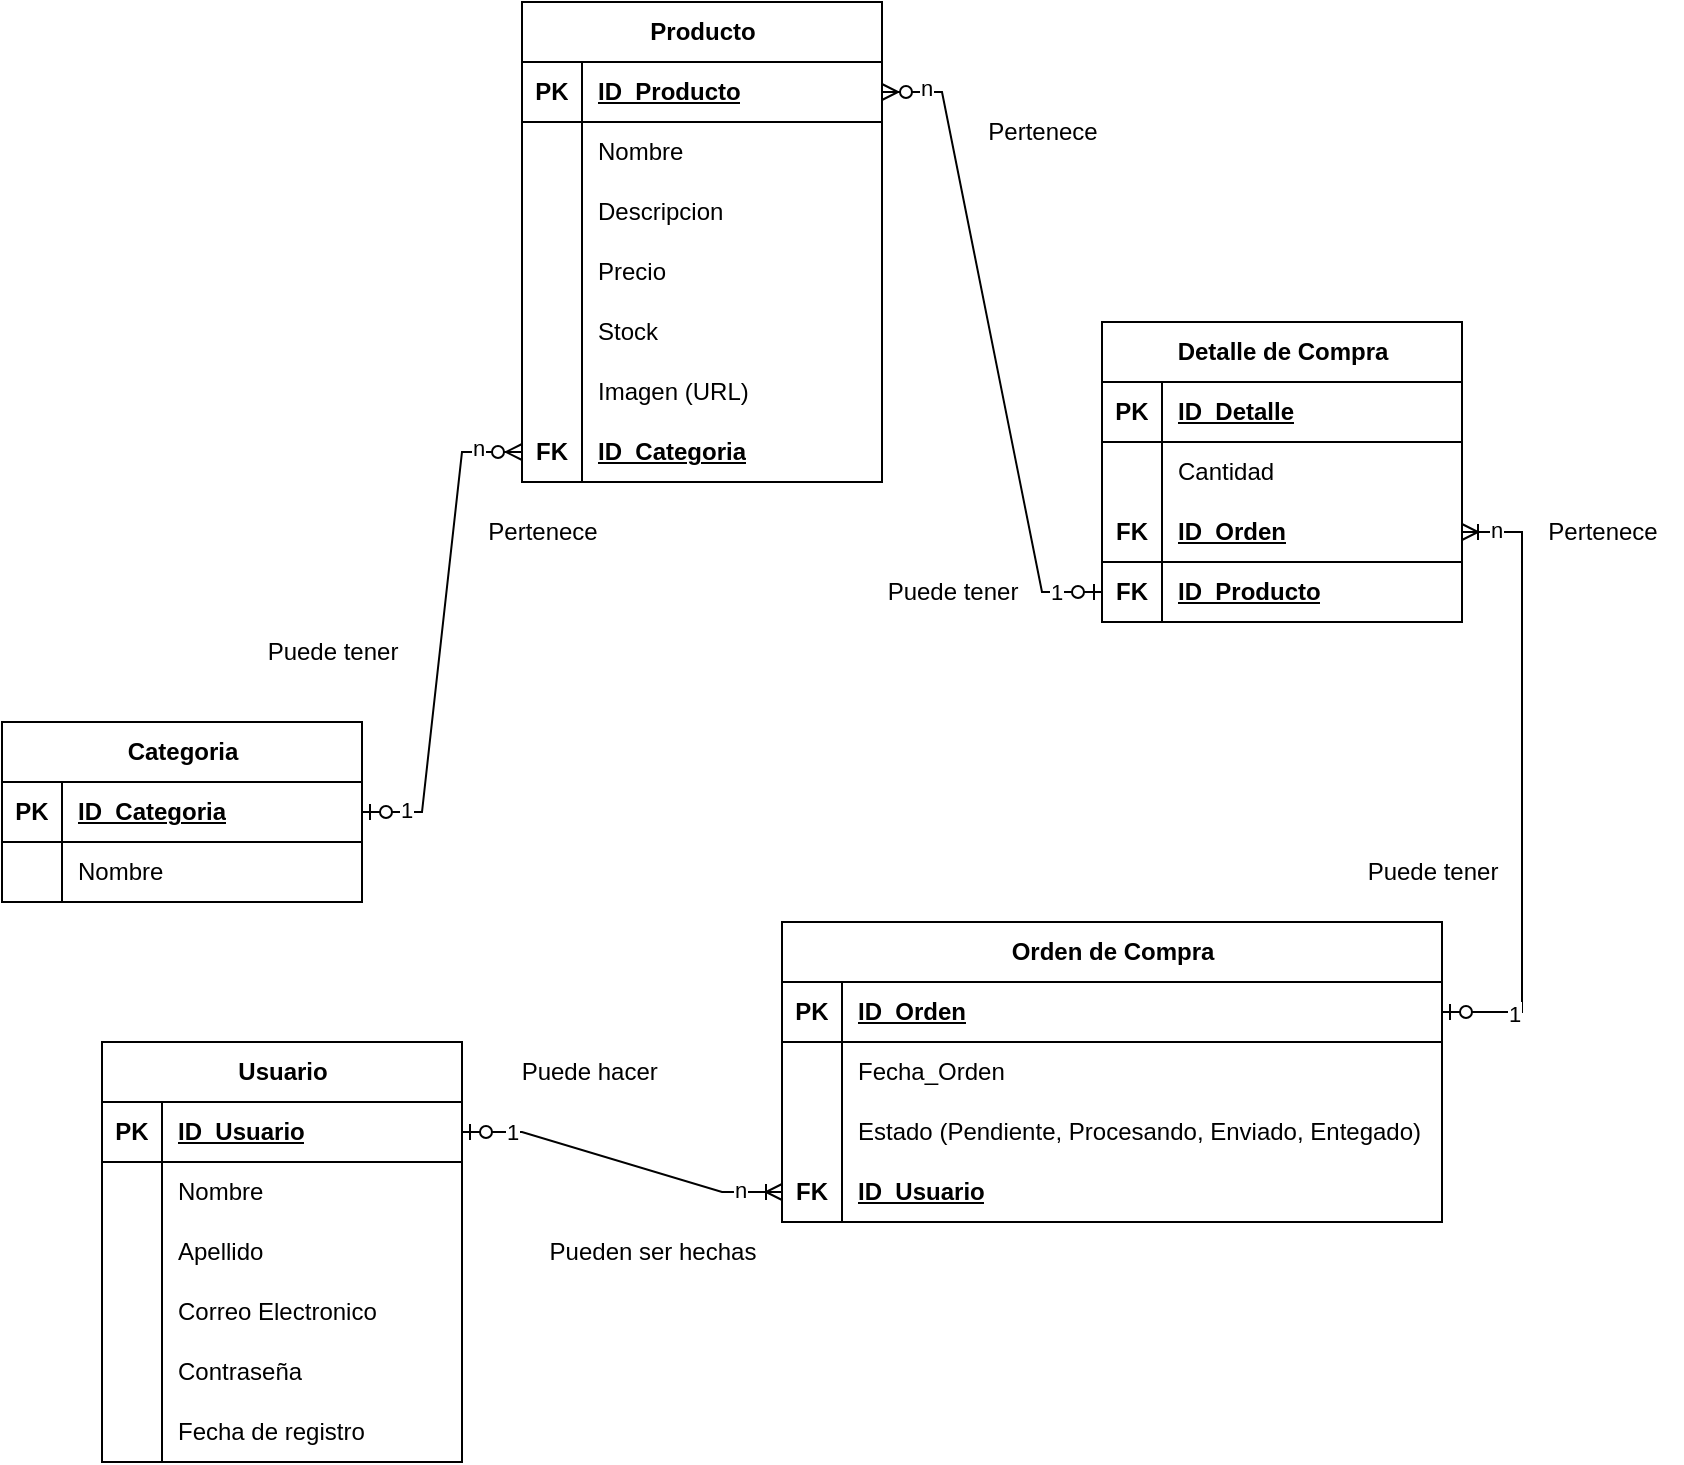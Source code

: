 <mxfile version="24.5.3" type="device">
  <diagram id="R2lEEEUBdFMjLlhIrx00" name="Page-1">
    <mxGraphModel dx="1457" dy="930" grid="1" gridSize="10" guides="1" tooltips="1" connect="1" arrows="1" fold="1" page="1" pageScale="1" pageWidth="850" pageHeight="1100" math="0" shadow="0" extFonts="Permanent Marker^https://fonts.googleapis.com/css?family=Permanent+Marker">
      <root>
        <mxCell id="0" />
        <mxCell id="1" parent="0" />
        <mxCell id="dCJKzSVJeL4BzXQtSyKS-14" value="Usuario" style="shape=table;startSize=30;container=1;collapsible=1;childLayout=tableLayout;fixedRows=1;rowLines=0;fontStyle=1;align=center;resizeLast=1;html=1;" vertex="1" parent="1">
          <mxGeometry x="56" y="590" width="180" height="210" as="geometry" />
        </mxCell>
        <mxCell id="dCJKzSVJeL4BzXQtSyKS-15" value="" style="shape=tableRow;horizontal=0;startSize=0;swimlaneHead=0;swimlaneBody=0;fillColor=none;collapsible=0;dropTarget=0;points=[[0,0.5],[1,0.5]];portConstraint=eastwest;top=0;left=0;right=0;bottom=1;" vertex="1" parent="dCJKzSVJeL4BzXQtSyKS-14">
          <mxGeometry y="30" width="180" height="30" as="geometry" />
        </mxCell>
        <mxCell id="dCJKzSVJeL4BzXQtSyKS-16" value="PK" style="shape=partialRectangle;connectable=0;fillColor=none;top=0;left=0;bottom=0;right=0;fontStyle=1;overflow=hidden;whiteSpace=wrap;html=1;" vertex="1" parent="dCJKzSVJeL4BzXQtSyKS-15">
          <mxGeometry width="30" height="30" as="geometry">
            <mxRectangle width="30" height="30" as="alternateBounds" />
          </mxGeometry>
        </mxCell>
        <mxCell id="dCJKzSVJeL4BzXQtSyKS-17" value="ID_Usuario" style="shape=partialRectangle;connectable=0;fillColor=none;top=0;left=0;bottom=0;right=0;align=left;spacingLeft=6;fontStyle=5;overflow=hidden;whiteSpace=wrap;html=1;" vertex="1" parent="dCJKzSVJeL4BzXQtSyKS-15">
          <mxGeometry x="30" width="150" height="30" as="geometry">
            <mxRectangle width="150" height="30" as="alternateBounds" />
          </mxGeometry>
        </mxCell>
        <mxCell id="dCJKzSVJeL4BzXQtSyKS-18" value="" style="shape=tableRow;horizontal=0;startSize=0;swimlaneHead=0;swimlaneBody=0;fillColor=none;collapsible=0;dropTarget=0;points=[[0,0.5],[1,0.5]];portConstraint=eastwest;top=0;left=0;right=0;bottom=0;" vertex="1" parent="dCJKzSVJeL4BzXQtSyKS-14">
          <mxGeometry y="60" width="180" height="30" as="geometry" />
        </mxCell>
        <mxCell id="dCJKzSVJeL4BzXQtSyKS-19" value="" style="shape=partialRectangle;connectable=0;fillColor=none;top=0;left=0;bottom=0;right=0;editable=1;overflow=hidden;whiteSpace=wrap;html=1;" vertex="1" parent="dCJKzSVJeL4BzXQtSyKS-18">
          <mxGeometry width="30" height="30" as="geometry">
            <mxRectangle width="30" height="30" as="alternateBounds" />
          </mxGeometry>
        </mxCell>
        <mxCell id="dCJKzSVJeL4BzXQtSyKS-20" value="Nombre" style="shape=partialRectangle;connectable=0;fillColor=none;top=0;left=0;bottom=0;right=0;align=left;spacingLeft=6;overflow=hidden;whiteSpace=wrap;html=1;" vertex="1" parent="dCJKzSVJeL4BzXQtSyKS-18">
          <mxGeometry x="30" width="150" height="30" as="geometry">
            <mxRectangle width="150" height="30" as="alternateBounds" />
          </mxGeometry>
        </mxCell>
        <mxCell id="dCJKzSVJeL4BzXQtSyKS-21" value="" style="shape=tableRow;horizontal=0;startSize=0;swimlaneHead=0;swimlaneBody=0;fillColor=none;collapsible=0;dropTarget=0;points=[[0,0.5],[1,0.5]];portConstraint=eastwest;top=0;left=0;right=0;bottom=0;" vertex="1" parent="dCJKzSVJeL4BzXQtSyKS-14">
          <mxGeometry y="90" width="180" height="30" as="geometry" />
        </mxCell>
        <mxCell id="dCJKzSVJeL4BzXQtSyKS-22" value="" style="shape=partialRectangle;connectable=0;fillColor=none;top=0;left=0;bottom=0;right=0;editable=1;overflow=hidden;whiteSpace=wrap;html=1;" vertex="1" parent="dCJKzSVJeL4BzXQtSyKS-21">
          <mxGeometry width="30" height="30" as="geometry">
            <mxRectangle width="30" height="30" as="alternateBounds" />
          </mxGeometry>
        </mxCell>
        <mxCell id="dCJKzSVJeL4BzXQtSyKS-23" value="Apellido" style="shape=partialRectangle;connectable=0;fillColor=none;top=0;left=0;bottom=0;right=0;align=left;spacingLeft=6;overflow=hidden;whiteSpace=wrap;html=1;" vertex="1" parent="dCJKzSVJeL4BzXQtSyKS-21">
          <mxGeometry x="30" width="150" height="30" as="geometry">
            <mxRectangle width="150" height="30" as="alternateBounds" />
          </mxGeometry>
        </mxCell>
        <mxCell id="dCJKzSVJeL4BzXQtSyKS-24" value="" style="shape=tableRow;horizontal=0;startSize=0;swimlaneHead=0;swimlaneBody=0;fillColor=none;collapsible=0;dropTarget=0;points=[[0,0.5],[1,0.5]];portConstraint=eastwest;top=0;left=0;right=0;bottom=0;" vertex="1" parent="dCJKzSVJeL4BzXQtSyKS-14">
          <mxGeometry y="120" width="180" height="30" as="geometry" />
        </mxCell>
        <mxCell id="dCJKzSVJeL4BzXQtSyKS-25" value="" style="shape=partialRectangle;connectable=0;fillColor=none;top=0;left=0;bottom=0;right=0;editable=1;overflow=hidden;whiteSpace=wrap;html=1;" vertex="1" parent="dCJKzSVJeL4BzXQtSyKS-24">
          <mxGeometry width="30" height="30" as="geometry">
            <mxRectangle width="30" height="30" as="alternateBounds" />
          </mxGeometry>
        </mxCell>
        <mxCell id="dCJKzSVJeL4BzXQtSyKS-26" value="Correo Electronico" style="shape=partialRectangle;connectable=0;fillColor=none;top=0;left=0;bottom=0;right=0;align=left;spacingLeft=6;overflow=hidden;whiteSpace=wrap;html=1;" vertex="1" parent="dCJKzSVJeL4BzXQtSyKS-24">
          <mxGeometry x="30" width="150" height="30" as="geometry">
            <mxRectangle width="150" height="30" as="alternateBounds" />
          </mxGeometry>
        </mxCell>
        <mxCell id="dCJKzSVJeL4BzXQtSyKS-27" value="" style="shape=tableRow;horizontal=0;startSize=0;swimlaneHead=0;swimlaneBody=0;fillColor=none;collapsible=0;dropTarget=0;points=[[0,0.5],[1,0.5]];portConstraint=eastwest;top=0;left=0;right=0;bottom=0;" vertex="1" parent="dCJKzSVJeL4BzXQtSyKS-14">
          <mxGeometry y="150" width="180" height="30" as="geometry" />
        </mxCell>
        <mxCell id="dCJKzSVJeL4BzXQtSyKS-28" value="" style="shape=partialRectangle;connectable=0;fillColor=none;top=0;left=0;bottom=0;right=0;editable=1;overflow=hidden;whiteSpace=wrap;html=1;" vertex="1" parent="dCJKzSVJeL4BzXQtSyKS-27">
          <mxGeometry width="30" height="30" as="geometry">
            <mxRectangle width="30" height="30" as="alternateBounds" />
          </mxGeometry>
        </mxCell>
        <mxCell id="dCJKzSVJeL4BzXQtSyKS-29" value="Contraseña" style="shape=partialRectangle;connectable=0;fillColor=none;top=0;left=0;bottom=0;right=0;align=left;spacingLeft=6;overflow=hidden;whiteSpace=wrap;html=1;" vertex="1" parent="dCJKzSVJeL4BzXQtSyKS-27">
          <mxGeometry x="30" width="150" height="30" as="geometry">
            <mxRectangle width="150" height="30" as="alternateBounds" />
          </mxGeometry>
        </mxCell>
        <mxCell id="dCJKzSVJeL4BzXQtSyKS-46" value="" style="shape=tableRow;horizontal=0;startSize=0;swimlaneHead=0;swimlaneBody=0;fillColor=none;collapsible=0;dropTarget=0;points=[[0,0.5],[1,0.5]];portConstraint=eastwest;top=0;left=0;right=0;bottom=0;" vertex="1" parent="dCJKzSVJeL4BzXQtSyKS-14">
          <mxGeometry y="180" width="180" height="30" as="geometry" />
        </mxCell>
        <mxCell id="dCJKzSVJeL4BzXQtSyKS-47" value="" style="shape=partialRectangle;connectable=0;fillColor=none;top=0;left=0;bottom=0;right=0;editable=1;overflow=hidden;whiteSpace=wrap;html=1;" vertex="1" parent="dCJKzSVJeL4BzXQtSyKS-46">
          <mxGeometry width="30" height="30" as="geometry">
            <mxRectangle width="30" height="30" as="alternateBounds" />
          </mxGeometry>
        </mxCell>
        <mxCell id="dCJKzSVJeL4BzXQtSyKS-48" value="Fecha de registro" style="shape=partialRectangle;connectable=0;fillColor=none;top=0;left=0;bottom=0;right=0;align=left;spacingLeft=6;overflow=hidden;whiteSpace=wrap;html=1;" vertex="1" parent="dCJKzSVJeL4BzXQtSyKS-46">
          <mxGeometry x="30" width="150" height="30" as="geometry">
            <mxRectangle width="150" height="30" as="alternateBounds" />
          </mxGeometry>
        </mxCell>
        <mxCell id="dCJKzSVJeL4BzXQtSyKS-91" value="Producto" style="shape=table;startSize=30;container=1;collapsible=1;childLayout=tableLayout;fixedRows=1;rowLines=0;fontStyle=1;align=center;resizeLast=1;html=1;" vertex="1" parent="1">
          <mxGeometry x="266" y="70" width="180" height="240" as="geometry" />
        </mxCell>
        <mxCell id="dCJKzSVJeL4BzXQtSyKS-92" value="" style="shape=tableRow;horizontal=0;startSize=0;swimlaneHead=0;swimlaneBody=0;fillColor=none;collapsible=0;dropTarget=0;points=[[0,0.5],[1,0.5]];portConstraint=eastwest;top=0;left=0;right=0;bottom=1;" vertex="1" parent="dCJKzSVJeL4BzXQtSyKS-91">
          <mxGeometry y="30" width="180" height="30" as="geometry" />
        </mxCell>
        <mxCell id="dCJKzSVJeL4BzXQtSyKS-93" value="PK" style="shape=partialRectangle;connectable=0;fillColor=none;top=0;left=0;bottom=0;right=0;fontStyle=1;overflow=hidden;whiteSpace=wrap;html=1;" vertex="1" parent="dCJKzSVJeL4BzXQtSyKS-92">
          <mxGeometry width="30" height="30" as="geometry">
            <mxRectangle width="30" height="30" as="alternateBounds" />
          </mxGeometry>
        </mxCell>
        <mxCell id="dCJKzSVJeL4BzXQtSyKS-94" value="ID_Producto" style="shape=partialRectangle;connectable=0;fillColor=none;top=0;left=0;bottom=0;right=0;align=left;spacingLeft=6;fontStyle=5;overflow=hidden;whiteSpace=wrap;html=1;" vertex="1" parent="dCJKzSVJeL4BzXQtSyKS-92">
          <mxGeometry x="30" width="150" height="30" as="geometry">
            <mxRectangle width="150" height="30" as="alternateBounds" />
          </mxGeometry>
        </mxCell>
        <mxCell id="dCJKzSVJeL4BzXQtSyKS-95" value="" style="shape=tableRow;horizontal=0;startSize=0;swimlaneHead=0;swimlaneBody=0;fillColor=none;collapsible=0;dropTarget=0;points=[[0,0.5],[1,0.5]];portConstraint=eastwest;top=0;left=0;right=0;bottom=0;" vertex="1" parent="dCJKzSVJeL4BzXQtSyKS-91">
          <mxGeometry y="60" width="180" height="30" as="geometry" />
        </mxCell>
        <mxCell id="dCJKzSVJeL4BzXQtSyKS-96" value="" style="shape=partialRectangle;connectable=0;fillColor=none;top=0;left=0;bottom=0;right=0;editable=1;overflow=hidden;whiteSpace=wrap;html=1;" vertex="1" parent="dCJKzSVJeL4BzXQtSyKS-95">
          <mxGeometry width="30" height="30" as="geometry">
            <mxRectangle width="30" height="30" as="alternateBounds" />
          </mxGeometry>
        </mxCell>
        <mxCell id="dCJKzSVJeL4BzXQtSyKS-97" value="Nombre" style="shape=partialRectangle;connectable=0;fillColor=none;top=0;left=0;bottom=0;right=0;align=left;spacingLeft=6;overflow=hidden;whiteSpace=wrap;html=1;" vertex="1" parent="dCJKzSVJeL4BzXQtSyKS-95">
          <mxGeometry x="30" width="150" height="30" as="geometry">
            <mxRectangle width="150" height="30" as="alternateBounds" />
          </mxGeometry>
        </mxCell>
        <mxCell id="dCJKzSVJeL4BzXQtSyKS-98" value="" style="shape=tableRow;horizontal=0;startSize=0;swimlaneHead=0;swimlaneBody=0;fillColor=none;collapsible=0;dropTarget=0;points=[[0,0.5],[1,0.5]];portConstraint=eastwest;top=0;left=0;right=0;bottom=0;" vertex="1" parent="dCJKzSVJeL4BzXQtSyKS-91">
          <mxGeometry y="90" width="180" height="30" as="geometry" />
        </mxCell>
        <mxCell id="dCJKzSVJeL4BzXQtSyKS-99" value="" style="shape=partialRectangle;connectable=0;fillColor=none;top=0;left=0;bottom=0;right=0;editable=1;overflow=hidden;whiteSpace=wrap;html=1;" vertex="1" parent="dCJKzSVJeL4BzXQtSyKS-98">
          <mxGeometry width="30" height="30" as="geometry">
            <mxRectangle width="30" height="30" as="alternateBounds" />
          </mxGeometry>
        </mxCell>
        <mxCell id="dCJKzSVJeL4BzXQtSyKS-100" value="Descripcion" style="shape=partialRectangle;connectable=0;fillColor=none;top=0;left=0;bottom=0;right=0;align=left;spacingLeft=6;overflow=hidden;whiteSpace=wrap;html=1;" vertex="1" parent="dCJKzSVJeL4BzXQtSyKS-98">
          <mxGeometry x="30" width="150" height="30" as="geometry">
            <mxRectangle width="150" height="30" as="alternateBounds" />
          </mxGeometry>
        </mxCell>
        <mxCell id="dCJKzSVJeL4BzXQtSyKS-101" value="" style="shape=tableRow;horizontal=0;startSize=0;swimlaneHead=0;swimlaneBody=0;fillColor=none;collapsible=0;dropTarget=0;points=[[0,0.5],[1,0.5]];portConstraint=eastwest;top=0;left=0;right=0;bottom=0;" vertex="1" parent="dCJKzSVJeL4BzXQtSyKS-91">
          <mxGeometry y="120" width="180" height="30" as="geometry" />
        </mxCell>
        <mxCell id="dCJKzSVJeL4BzXQtSyKS-102" value="" style="shape=partialRectangle;connectable=0;fillColor=none;top=0;left=0;bottom=0;right=0;editable=1;overflow=hidden;whiteSpace=wrap;html=1;" vertex="1" parent="dCJKzSVJeL4BzXQtSyKS-101">
          <mxGeometry width="30" height="30" as="geometry">
            <mxRectangle width="30" height="30" as="alternateBounds" />
          </mxGeometry>
        </mxCell>
        <mxCell id="dCJKzSVJeL4BzXQtSyKS-103" value="Precio" style="shape=partialRectangle;connectable=0;fillColor=none;top=0;left=0;bottom=0;right=0;align=left;spacingLeft=6;overflow=hidden;whiteSpace=wrap;html=1;" vertex="1" parent="dCJKzSVJeL4BzXQtSyKS-101">
          <mxGeometry x="30" width="150" height="30" as="geometry">
            <mxRectangle width="150" height="30" as="alternateBounds" />
          </mxGeometry>
        </mxCell>
        <mxCell id="dCJKzSVJeL4BzXQtSyKS-104" value="" style="shape=tableRow;horizontal=0;startSize=0;swimlaneHead=0;swimlaneBody=0;fillColor=none;collapsible=0;dropTarget=0;points=[[0,0.5],[1,0.5]];portConstraint=eastwest;top=0;left=0;right=0;bottom=0;" vertex="1" parent="dCJKzSVJeL4BzXQtSyKS-91">
          <mxGeometry y="150" width="180" height="30" as="geometry" />
        </mxCell>
        <mxCell id="dCJKzSVJeL4BzXQtSyKS-105" value="" style="shape=partialRectangle;connectable=0;fillColor=none;top=0;left=0;bottom=0;right=0;editable=1;overflow=hidden;whiteSpace=wrap;html=1;" vertex="1" parent="dCJKzSVJeL4BzXQtSyKS-104">
          <mxGeometry width="30" height="30" as="geometry">
            <mxRectangle width="30" height="30" as="alternateBounds" />
          </mxGeometry>
        </mxCell>
        <mxCell id="dCJKzSVJeL4BzXQtSyKS-106" value="Stock" style="shape=partialRectangle;connectable=0;fillColor=none;top=0;left=0;bottom=0;right=0;align=left;spacingLeft=6;overflow=hidden;whiteSpace=wrap;html=1;" vertex="1" parent="dCJKzSVJeL4BzXQtSyKS-104">
          <mxGeometry x="30" width="150" height="30" as="geometry">
            <mxRectangle width="150" height="30" as="alternateBounds" />
          </mxGeometry>
        </mxCell>
        <mxCell id="dCJKzSVJeL4BzXQtSyKS-107" value="" style="shape=tableRow;horizontal=0;startSize=0;swimlaneHead=0;swimlaneBody=0;fillColor=none;collapsible=0;dropTarget=0;points=[[0,0.5],[1,0.5]];portConstraint=eastwest;top=0;left=0;right=0;bottom=0;" vertex="1" parent="dCJKzSVJeL4BzXQtSyKS-91">
          <mxGeometry y="180" width="180" height="30" as="geometry" />
        </mxCell>
        <mxCell id="dCJKzSVJeL4BzXQtSyKS-108" value="" style="shape=partialRectangle;connectable=0;fillColor=none;top=0;left=0;bottom=0;right=0;editable=1;overflow=hidden;whiteSpace=wrap;html=1;" vertex="1" parent="dCJKzSVJeL4BzXQtSyKS-107">
          <mxGeometry width="30" height="30" as="geometry">
            <mxRectangle width="30" height="30" as="alternateBounds" />
          </mxGeometry>
        </mxCell>
        <mxCell id="dCJKzSVJeL4BzXQtSyKS-109" value="Imagen (URL)" style="shape=partialRectangle;connectable=0;fillColor=none;top=0;left=0;bottom=0;right=0;align=left;spacingLeft=6;overflow=hidden;whiteSpace=wrap;html=1;" vertex="1" parent="dCJKzSVJeL4BzXQtSyKS-107">
          <mxGeometry x="30" width="150" height="30" as="geometry">
            <mxRectangle width="150" height="30" as="alternateBounds" />
          </mxGeometry>
        </mxCell>
        <mxCell id="dCJKzSVJeL4BzXQtSyKS-110" value="" style="shape=tableRow;horizontal=0;startSize=0;swimlaneHead=0;swimlaneBody=0;fillColor=none;collapsible=0;dropTarget=0;points=[[0,0.5],[1,0.5]];portConstraint=eastwest;top=0;left=0;right=0;bottom=1;" vertex="1" parent="dCJKzSVJeL4BzXQtSyKS-91">
          <mxGeometry y="210" width="180" height="30" as="geometry" />
        </mxCell>
        <mxCell id="dCJKzSVJeL4BzXQtSyKS-111" value="FK" style="shape=partialRectangle;connectable=0;fillColor=none;top=0;left=0;bottom=0;right=0;fontStyle=1;overflow=hidden;whiteSpace=wrap;html=1;" vertex="1" parent="dCJKzSVJeL4BzXQtSyKS-110">
          <mxGeometry width="30" height="30" as="geometry">
            <mxRectangle width="30" height="30" as="alternateBounds" />
          </mxGeometry>
        </mxCell>
        <mxCell id="dCJKzSVJeL4BzXQtSyKS-112" value="ID_Categoria" style="shape=partialRectangle;connectable=0;fillColor=none;top=0;left=0;bottom=0;right=0;align=left;spacingLeft=6;fontStyle=5;overflow=hidden;whiteSpace=wrap;html=1;" vertex="1" parent="dCJKzSVJeL4BzXQtSyKS-110">
          <mxGeometry x="30" width="150" height="30" as="geometry">
            <mxRectangle width="150" height="30" as="alternateBounds" />
          </mxGeometry>
        </mxCell>
        <mxCell id="dCJKzSVJeL4BzXQtSyKS-113" value="Categoria" style="shape=table;startSize=30;container=1;collapsible=1;childLayout=tableLayout;fixedRows=1;rowLines=0;fontStyle=1;align=center;resizeLast=1;html=1;" vertex="1" parent="1">
          <mxGeometry x="6" y="430" width="180" height="90" as="geometry" />
        </mxCell>
        <mxCell id="dCJKzSVJeL4BzXQtSyKS-114" value="" style="shape=tableRow;horizontal=0;startSize=0;swimlaneHead=0;swimlaneBody=0;fillColor=none;collapsible=0;dropTarget=0;points=[[0,0.5],[1,0.5]];portConstraint=eastwest;top=0;left=0;right=0;bottom=1;" vertex="1" parent="dCJKzSVJeL4BzXQtSyKS-113">
          <mxGeometry y="30" width="180" height="30" as="geometry" />
        </mxCell>
        <mxCell id="dCJKzSVJeL4BzXQtSyKS-115" value="PK" style="shape=partialRectangle;connectable=0;fillColor=none;top=0;left=0;bottom=0;right=0;fontStyle=1;overflow=hidden;whiteSpace=wrap;html=1;" vertex="1" parent="dCJKzSVJeL4BzXQtSyKS-114">
          <mxGeometry width="30" height="30" as="geometry">
            <mxRectangle width="30" height="30" as="alternateBounds" />
          </mxGeometry>
        </mxCell>
        <mxCell id="dCJKzSVJeL4BzXQtSyKS-116" value="ID_Categoria" style="shape=partialRectangle;connectable=0;fillColor=none;top=0;left=0;bottom=0;right=0;align=left;spacingLeft=6;fontStyle=5;overflow=hidden;whiteSpace=wrap;html=1;" vertex="1" parent="dCJKzSVJeL4BzXQtSyKS-114">
          <mxGeometry x="30" width="150" height="30" as="geometry">
            <mxRectangle width="150" height="30" as="alternateBounds" />
          </mxGeometry>
        </mxCell>
        <mxCell id="dCJKzSVJeL4BzXQtSyKS-117" value="" style="shape=tableRow;horizontal=0;startSize=0;swimlaneHead=0;swimlaneBody=0;fillColor=none;collapsible=0;dropTarget=0;points=[[0,0.5],[1,0.5]];portConstraint=eastwest;top=0;left=0;right=0;bottom=0;" vertex="1" parent="dCJKzSVJeL4BzXQtSyKS-113">
          <mxGeometry y="60" width="180" height="30" as="geometry" />
        </mxCell>
        <mxCell id="dCJKzSVJeL4BzXQtSyKS-118" value="" style="shape=partialRectangle;connectable=0;fillColor=none;top=0;left=0;bottom=0;right=0;editable=1;overflow=hidden;whiteSpace=wrap;html=1;" vertex="1" parent="dCJKzSVJeL4BzXQtSyKS-117">
          <mxGeometry width="30" height="30" as="geometry">
            <mxRectangle width="30" height="30" as="alternateBounds" />
          </mxGeometry>
        </mxCell>
        <mxCell id="dCJKzSVJeL4BzXQtSyKS-119" value="Nombre" style="shape=partialRectangle;connectable=0;fillColor=none;top=0;left=0;bottom=0;right=0;align=left;spacingLeft=6;overflow=hidden;whiteSpace=wrap;html=1;" vertex="1" parent="dCJKzSVJeL4BzXQtSyKS-117">
          <mxGeometry x="30" width="150" height="30" as="geometry">
            <mxRectangle width="150" height="30" as="alternateBounds" />
          </mxGeometry>
        </mxCell>
        <mxCell id="dCJKzSVJeL4BzXQtSyKS-126" value="Orden de Compra" style="shape=table;startSize=30;container=1;collapsible=1;childLayout=tableLayout;fixedRows=1;rowLines=0;fontStyle=1;align=center;resizeLast=1;html=1;" vertex="1" parent="1">
          <mxGeometry x="396" y="530" width="330" height="150" as="geometry" />
        </mxCell>
        <mxCell id="dCJKzSVJeL4BzXQtSyKS-127" value="" style="shape=tableRow;horizontal=0;startSize=0;swimlaneHead=0;swimlaneBody=0;fillColor=none;collapsible=0;dropTarget=0;points=[[0,0.5],[1,0.5]];portConstraint=eastwest;top=0;left=0;right=0;bottom=1;" vertex="1" parent="dCJKzSVJeL4BzXQtSyKS-126">
          <mxGeometry y="30" width="330" height="30" as="geometry" />
        </mxCell>
        <mxCell id="dCJKzSVJeL4BzXQtSyKS-128" value="PK" style="shape=partialRectangle;connectable=0;fillColor=none;top=0;left=0;bottom=0;right=0;fontStyle=1;overflow=hidden;whiteSpace=wrap;html=1;" vertex="1" parent="dCJKzSVJeL4BzXQtSyKS-127">
          <mxGeometry width="30" height="30" as="geometry">
            <mxRectangle width="30" height="30" as="alternateBounds" />
          </mxGeometry>
        </mxCell>
        <mxCell id="dCJKzSVJeL4BzXQtSyKS-129" value="ID_Orden" style="shape=partialRectangle;connectable=0;fillColor=none;top=0;left=0;bottom=0;right=0;align=left;spacingLeft=6;fontStyle=5;overflow=hidden;whiteSpace=wrap;html=1;" vertex="1" parent="dCJKzSVJeL4BzXQtSyKS-127">
          <mxGeometry x="30" width="300" height="30" as="geometry">
            <mxRectangle width="300" height="30" as="alternateBounds" />
          </mxGeometry>
        </mxCell>
        <mxCell id="dCJKzSVJeL4BzXQtSyKS-130" value="" style="shape=tableRow;horizontal=0;startSize=0;swimlaneHead=0;swimlaneBody=0;fillColor=none;collapsible=0;dropTarget=0;points=[[0,0.5],[1,0.5]];portConstraint=eastwest;top=0;left=0;right=0;bottom=0;" vertex="1" parent="dCJKzSVJeL4BzXQtSyKS-126">
          <mxGeometry y="60" width="330" height="30" as="geometry" />
        </mxCell>
        <mxCell id="dCJKzSVJeL4BzXQtSyKS-131" value="" style="shape=partialRectangle;connectable=0;fillColor=none;top=0;left=0;bottom=0;right=0;editable=1;overflow=hidden;whiteSpace=wrap;html=1;" vertex="1" parent="dCJKzSVJeL4BzXQtSyKS-130">
          <mxGeometry width="30" height="30" as="geometry">
            <mxRectangle width="30" height="30" as="alternateBounds" />
          </mxGeometry>
        </mxCell>
        <mxCell id="dCJKzSVJeL4BzXQtSyKS-132" value="Fecha_Orden" style="shape=partialRectangle;connectable=0;fillColor=none;top=0;left=0;bottom=0;right=0;align=left;spacingLeft=6;overflow=hidden;whiteSpace=wrap;html=1;" vertex="1" parent="dCJKzSVJeL4BzXQtSyKS-130">
          <mxGeometry x="30" width="300" height="30" as="geometry">
            <mxRectangle width="300" height="30" as="alternateBounds" />
          </mxGeometry>
        </mxCell>
        <mxCell id="dCJKzSVJeL4BzXQtSyKS-133" value="" style="shape=tableRow;horizontal=0;startSize=0;swimlaneHead=0;swimlaneBody=0;fillColor=none;collapsible=0;dropTarget=0;points=[[0,0.5],[1,0.5]];portConstraint=eastwest;top=0;left=0;right=0;bottom=0;" vertex="1" parent="dCJKzSVJeL4BzXQtSyKS-126">
          <mxGeometry y="90" width="330" height="30" as="geometry" />
        </mxCell>
        <mxCell id="dCJKzSVJeL4BzXQtSyKS-134" value="" style="shape=partialRectangle;connectable=0;fillColor=none;top=0;left=0;bottom=0;right=0;editable=1;overflow=hidden;whiteSpace=wrap;html=1;" vertex="1" parent="dCJKzSVJeL4BzXQtSyKS-133">
          <mxGeometry width="30" height="30" as="geometry">
            <mxRectangle width="30" height="30" as="alternateBounds" />
          </mxGeometry>
        </mxCell>
        <mxCell id="dCJKzSVJeL4BzXQtSyKS-135" value="Estado (Pendiente, Procesando, Enviado, Entegado)" style="shape=partialRectangle;connectable=0;fillColor=none;top=0;left=0;bottom=0;right=0;align=left;spacingLeft=6;overflow=hidden;whiteSpace=wrap;html=1;" vertex="1" parent="dCJKzSVJeL4BzXQtSyKS-133">
          <mxGeometry x="30" width="300" height="30" as="geometry">
            <mxRectangle width="300" height="30" as="alternateBounds" />
          </mxGeometry>
        </mxCell>
        <mxCell id="dCJKzSVJeL4BzXQtSyKS-149" value="" style="shape=tableRow;horizontal=0;startSize=0;swimlaneHead=0;swimlaneBody=0;fillColor=none;collapsible=0;dropTarget=0;points=[[0,0.5],[1,0.5]];portConstraint=eastwest;top=0;left=0;right=0;bottom=1;" vertex="1" parent="dCJKzSVJeL4BzXQtSyKS-126">
          <mxGeometry y="120" width="330" height="30" as="geometry" />
        </mxCell>
        <mxCell id="dCJKzSVJeL4BzXQtSyKS-150" value="FK" style="shape=partialRectangle;connectable=0;fillColor=none;top=0;left=0;bottom=0;right=0;fontStyle=1;overflow=hidden;whiteSpace=wrap;html=1;" vertex="1" parent="dCJKzSVJeL4BzXQtSyKS-149">
          <mxGeometry width="30" height="30" as="geometry">
            <mxRectangle width="30" height="30" as="alternateBounds" />
          </mxGeometry>
        </mxCell>
        <mxCell id="dCJKzSVJeL4BzXQtSyKS-151" value="ID_Usuario" style="shape=partialRectangle;connectable=0;fillColor=none;top=0;left=0;bottom=0;right=0;align=left;spacingLeft=6;fontStyle=5;overflow=hidden;whiteSpace=wrap;html=1;" vertex="1" parent="dCJKzSVJeL4BzXQtSyKS-149">
          <mxGeometry x="30" width="300" height="30" as="geometry">
            <mxRectangle width="300" height="30" as="alternateBounds" />
          </mxGeometry>
        </mxCell>
        <mxCell id="dCJKzSVJeL4BzXQtSyKS-152" value="Detalle de Compra" style="shape=table;startSize=30;container=1;collapsible=1;childLayout=tableLayout;fixedRows=1;rowLines=0;fontStyle=1;align=center;resizeLast=1;html=1;" vertex="1" parent="1">
          <mxGeometry x="556" y="230" width="180" height="150" as="geometry" />
        </mxCell>
        <mxCell id="dCJKzSVJeL4BzXQtSyKS-153" value="" style="shape=tableRow;horizontal=0;startSize=0;swimlaneHead=0;swimlaneBody=0;fillColor=none;collapsible=0;dropTarget=0;points=[[0,0.5],[1,0.5]];portConstraint=eastwest;top=0;left=0;right=0;bottom=1;" vertex="1" parent="dCJKzSVJeL4BzXQtSyKS-152">
          <mxGeometry y="30" width="180" height="30" as="geometry" />
        </mxCell>
        <mxCell id="dCJKzSVJeL4BzXQtSyKS-154" value="PK" style="shape=partialRectangle;connectable=0;fillColor=none;top=0;left=0;bottom=0;right=0;fontStyle=1;overflow=hidden;whiteSpace=wrap;html=1;" vertex="1" parent="dCJKzSVJeL4BzXQtSyKS-153">
          <mxGeometry width="30" height="30" as="geometry">
            <mxRectangle width="30" height="30" as="alternateBounds" />
          </mxGeometry>
        </mxCell>
        <mxCell id="dCJKzSVJeL4BzXQtSyKS-155" value="ID_Detalle" style="shape=partialRectangle;connectable=0;fillColor=none;top=0;left=0;bottom=0;right=0;align=left;spacingLeft=6;fontStyle=5;overflow=hidden;whiteSpace=wrap;html=1;" vertex="1" parent="dCJKzSVJeL4BzXQtSyKS-153">
          <mxGeometry x="30" width="150" height="30" as="geometry">
            <mxRectangle width="150" height="30" as="alternateBounds" />
          </mxGeometry>
        </mxCell>
        <mxCell id="dCJKzSVJeL4BzXQtSyKS-156" value="" style="shape=tableRow;horizontal=0;startSize=0;swimlaneHead=0;swimlaneBody=0;fillColor=none;collapsible=0;dropTarget=0;points=[[0,0.5],[1,0.5]];portConstraint=eastwest;top=0;left=0;right=0;bottom=0;" vertex="1" parent="dCJKzSVJeL4BzXQtSyKS-152">
          <mxGeometry y="60" width="180" height="30" as="geometry" />
        </mxCell>
        <mxCell id="dCJKzSVJeL4BzXQtSyKS-157" value="" style="shape=partialRectangle;connectable=0;fillColor=none;top=0;left=0;bottom=0;right=0;editable=1;overflow=hidden;whiteSpace=wrap;html=1;" vertex="1" parent="dCJKzSVJeL4BzXQtSyKS-156">
          <mxGeometry width="30" height="30" as="geometry">
            <mxRectangle width="30" height="30" as="alternateBounds" />
          </mxGeometry>
        </mxCell>
        <mxCell id="dCJKzSVJeL4BzXQtSyKS-158" value="Cantidad" style="shape=partialRectangle;connectable=0;fillColor=none;top=0;left=0;bottom=0;right=0;align=left;spacingLeft=6;overflow=hidden;whiteSpace=wrap;html=1;" vertex="1" parent="dCJKzSVJeL4BzXQtSyKS-156">
          <mxGeometry x="30" width="150" height="30" as="geometry">
            <mxRectangle width="150" height="30" as="alternateBounds" />
          </mxGeometry>
        </mxCell>
        <mxCell id="dCJKzSVJeL4BzXQtSyKS-172" value="" style="shape=tableRow;horizontal=0;startSize=0;swimlaneHead=0;swimlaneBody=0;fillColor=none;collapsible=0;dropTarget=0;points=[[0,0.5],[1,0.5]];portConstraint=eastwest;top=0;left=0;right=0;bottom=1;" vertex="1" parent="dCJKzSVJeL4BzXQtSyKS-152">
          <mxGeometry y="90" width="180" height="30" as="geometry" />
        </mxCell>
        <mxCell id="dCJKzSVJeL4BzXQtSyKS-173" value="FK" style="shape=partialRectangle;connectable=0;fillColor=none;top=0;left=0;bottom=0;right=0;fontStyle=1;overflow=hidden;whiteSpace=wrap;html=1;" vertex="1" parent="dCJKzSVJeL4BzXQtSyKS-172">
          <mxGeometry width="30" height="30" as="geometry">
            <mxRectangle width="30" height="30" as="alternateBounds" />
          </mxGeometry>
        </mxCell>
        <mxCell id="dCJKzSVJeL4BzXQtSyKS-174" value="ID_Orden" style="shape=partialRectangle;connectable=0;fillColor=none;top=0;left=0;bottom=0;right=0;align=left;spacingLeft=6;fontStyle=5;overflow=hidden;whiteSpace=wrap;html=1;" vertex="1" parent="dCJKzSVJeL4BzXQtSyKS-172">
          <mxGeometry x="30" width="150" height="30" as="geometry">
            <mxRectangle width="150" height="30" as="alternateBounds" />
          </mxGeometry>
        </mxCell>
        <mxCell id="dCJKzSVJeL4BzXQtSyKS-178" value="" style="shape=tableRow;horizontal=0;startSize=0;swimlaneHead=0;swimlaneBody=0;fillColor=none;collapsible=0;dropTarget=0;points=[[0,0.5],[1,0.5]];portConstraint=eastwest;top=0;left=0;right=0;bottom=1;" vertex="1" parent="dCJKzSVJeL4BzXQtSyKS-152">
          <mxGeometry y="120" width="180" height="30" as="geometry" />
        </mxCell>
        <mxCell id="dCJKzSVJeL4BzXQtSyKS-179" value="FK" style="shape=partialRectangle;connectable=0;fillColor=none;top=0;left=0;bottom=0;right=0;fontStyle=1;overflow=hidden;whiteSpace=wrap;html=1;" vertex="1" parent="dCJKzSVJeL4BzXQtSyKS-178">
          <mxGeometry width="30" height="30" as="geometry">
            <mxRectangle width="30" height="30" as="alternateBounds" />
          </mxGeometry>
        </mxCell>
        <mxCell id="dCJKzSVJeL4BzXQtSyKS-180" value="ID_Producto" style="shape=partialRectangle;connectable=0;fillColor=none;top=0;left=0;bottom=0;right=0;align=left;spacingLeft=6;fontStyle=5;overflow=hidden;whiteSpace=wrap;html=1;" vertex="1" parent="dCJKzSVJeL4BzXQtSyKS-178">
          <mxGeometry x="30" width="150" height="30" as="geometry">
            <mxRectangle width="150" height="30" as="alternateBounds" />
          </mxGeometry>
        </mxCell>
        <mxCell id="dCJKzSVJeL4BzXQtSyKS-181" value="" style="edgeStyle=entityRelationEdgeStyle;fontSize=12;html=1;endArrow=ERoneToMany;startArrow=ERzeroToOne;rounded=0;entryX=0;entryY=0.5;entryDx=0;entryDy=0;" edge="1" parent="1" source="dCJKzSVJeL4BzXQtSyKS-15" target="dCJKzSVJeL4BzXQtSyKS-149">
          <mxGeometry width="100" height="100" relative="1" as="geometry">
            <mxPoint x="356" y="580" as="sourcePoint" />
            <mxPoint x="456" y="480" as="targetPoint" />
          </mxGeometry>
        </mxCell>
        <mxCell id="dCJKzSVJeL4BzXQtSyKS-182" value="1" style="edgeLabel;html=1;align=center;verticalAlign=middle;resizable=0;points=[];" vertex="1" connectable="0" parent="dCJKzSVJeL4BzXQtSyKS-181">
          <mxGeometry x="-0.696" relative="1" as="geometry">
            <mxPoint as="offset" />
          </mxGeometry>
        </mxCell>
        <mxCell id="dCJKzSVJeL4BzXQtSyKS-183" value="n" style="edgeLabel;html=1;align=center;verticalAlign=middle;resizable=0;points=[];" vertex="1" connectable="0" parent="dCJKzSVJeL4BzXQtSyKS-181">
          <mxGeometry x="0.745" y="-3" relative="1" as="geometry">
            <mxPoint y="-4" as="offset" />
          </mxGeometry>
        </mxCell>
        <mxCell id="dCJKzSVJeL4BzXQtSyKS-184" value="Puede hacer&amp;nbsp;" style="text;html=1;align=center;verticalAlign=middle;resizable=0;points=[];autosize=1;strokeColor=none;fillColor=none;" vertex="1" parent="1">
          <mxGeometry x="256" y="590" width="90" height="30" as="geometry" />
        </mxCell>
        <mxCell id="dCJKzSVJeL4BzXQtSyKS-185" value="Pueden ser hechas" style="text;html=1;align=center;verticalAlign=middle;resizable=0;points=[];autosize=1;strokeColor=none;fillColor=none;" vertex="1" parent="1">
          <mxGeometry x="266" y="680" width="130" height="30" as="geometry" />
        </mxCell>
        <mxCell id="dCJKzSVJeL4BzXQtSyKS-186" value="" style="edgeStyle=entityRelationEdgeStyle;fontSize=12;html=1;endArrow=ERoneToMany;startArrow=ERzeroToOne;rounded=0;" edge="1" parent="1" source="dCJKzSVJeL4BzXQtSyKS-127" target="dCJKzSVJeL4BzXQtSyKS-172">
          <mxGeometry width="100" height="100" relative="1" as="geometry">
            <mxPoint x="346" y="530" as="sourcePoint" />
            <mxPoint x="536" y="300" as="targetPoint" />
            <Array as="points">
              <mxPoint x="246" y="423" />
              <mxPoint x="376" y="415" />
              <mxPoint x="326" y="415" />
            </Array>
          </mxGeometry>
        </mxCell>
        <mxCell id="dCJKzSVJeL4BzXQtSyKS-187" value="1" style="edgeLabel;html=1;align=center;verticalAlign=middle;resizable=0;points=[];" vertex="1" connectable="0" parent="dCJKzSVJeL4BzXQtSyKS-186">
          <mxGeometry x="-0.77" y="-1" relative="1" as="geometry">
            <mxPoint as="offset" />
          </mxGeometry>
        </mxCell>
        <mxCell id="dCJKzSVJeL4BzXQtSyKS-188" value="n" style="edgeLabel;html=1;align=center;verticalAlign=middle;resizable=0;points=[];" vertex="1" connectable="0" parent="dCJKzSVJeL4BzXQtSyKS-186">
          <mxGeometry x="0.873" y="-2" relative="1" as="geometry">
            <mxPoint x="-3" y="1" as="offset" />
          </mxGeometry>
        </mxCell>
        <mxCell id="dCJKzSVJeL4BzXQtSyKS-189" value="Puede tener" style="text;html=1;align=center;verticalAlign=middle;resizable=0;points=[];autosize=1;strokeColor=none;fillColor=none;" vertex="1" parent="1">
          <mxGeometry x="676" y="490" width="90" height="30" as="geometry" />
        </mxCell>
        <mxCell id="dCJKzSVJeL4BzXQtSyKS-190" value="Pertenece" style="text;html=1;align=center;verticalAlign=middle;resizable=0;points=[];autosize=1;strokeColor=none;fillColor=none;" vertex="1" parent="1">
          <mxGeometry x="766" y="320" width="80" height="30" as="geometry" />
        </mxCell>
        <mxCell id="dCJKzSVJeL4BzXQtSyKS-192" value="" style="edgeStyle=entityRelationEdgeStyle;fontSize=12;html=1;endArrow=ERzeroToMany;startArrow=ERzeroToOne;rounded=0;" edge="1" parent="1" source="dCJKzSVJeL4BzXQtSyKS-114" target="dCJKzSVJeL4BzXQtSyKS-110">
          <mxGeometry width="100" height="100" relative="1" as="geometry">
            <mxPoint x="316" y="340" as="sourcePoint" />
            <mxPoint x="276" y="460" as="targetPoint" />
          </mxGeometry>
        </mxCell>
        <mxCell id="dCJKzSVJeL4BzXQtSyKS-193" value="1" style="edgeLabel;html=1;align=center;verticalAlign=middle;resizable=0;points=[];" vertex="1" connectable="0" parent="dCJKzSVJeL4BzXQtSyKS-192">
          <mxGeometry x="-0.818" y="1" relative="1" as="geometry">
            <mxPoint as="offset" />
          </mxGeometry>
        </mxCell>
        <mxCell id="dCJKzSVJeL4BzXQtSyKS-194" value="n" style="edgeLabel;html=1;align=center;verticalAlign=middle;resizable=0;points=[];" vertex="1" connectable="0" parent="dCJKzSVJeL4BzXQtSyKS-192">
          <mxGeometry x="0.818" y="2" relative="1" as="geometry">
            <mxPoint as="offset" />
          </mxGeometry>
        </mxCell>
        <mxCell id="dCJKzSVJeL4BzXQtSyKS-195" value="Puede tener" style="text;html=1;align=center;verticalAlign=middle;resizable=0;points=[];autosize=1;strokeColor=none;fillColor=none;" vertex="1" parent="1">
          <mxGeometry x="126" y="380" width="90" height="30" as="geometry" />
        </mxCell>
        <mxCell id="dCJKzSVJeL4BzXQtSyKS-196" value="Pertenece" style="text;html=1;align=center;verticalAlign=middle;resizable=0;points=[];autosize=1;strokeColor=none;fillColor=none;" vertex="1" parent="1">
          <mxGeometry x="236" y="320" width="80" height="30" as="geometry" />
        </mxCell>
        <mxCell id="dCJKzSVJeL4BzXQtSyKS-197" value="" style="edgeStyle=entityRelationEdgeStyle;fontSize=12;html=1;endArrow=ERzeroToMany;startArrow=ERzeroToOne;rounded=0;" edge="1" parent="1" source="dCJKzSVJeL4BzXQtSyKS-178" target="dCJKzSVJeL4BzXQtSyKS-92">
          <mxGeometry width="100" height="100" relative="1" as="geometry">
            <mxPoint x="356" y="340" as="sourcePoint" />
            <mxPoint x="456" y="240" as="targetPoint" />
          </mxGeometry>
        </mxCell>
        <mxCell id="dCJKzSVJeL4BzXQtSyKS-198" value="1" style="edgeLabel;html=1;align=center;verticalAlign=middle;resizable=0;points=[];" vertex="1" connectable="0" parent="dCJKzSVJeL4BzXQtSyKS-197">
          <mxGeometry x="-0.854" y="2" relative="1" as="geometry">
            <mxPoint y="-2" as="offset" />
          </mxGeometry>
        </mxCell>
        <mxCell id="dCJKzSVJeL4BzXQtSyKS-199" value="n" style="edgeLabel;html=1;align=center;verticalAlign=middle;resizable=0;points=[];" vertex="1" connectable="0" parent="dCJKzSVJeL4BzXQtSyKS-197">
          <mxGeometry x="0.86" y="-2" relative="1" as="geometry">
            <mxPoint as="offset" />
          </mxGeometry>
        </mxCell>
        <mxCell id="dCJKzSVJeL4BzXQtSyKS-200" value="Puede tener" style="text;html=1;align=center;verticalAlign=middle;resizable=0;points=[];autosize=1;strokeColor=none;fillColor=none;" vertex="1" parent="1">
          <mxGeometry x="436" y="350" width="90" height="30" as="geometry" />
        </mxCell>
        <mxCell id="dCJKzSVJeL4BzXQtSyKS-201" value="Pertenece" style="text;html=1;align=center;verticalAlign=middle;resizable=0;points=[];autosize=1;strokeColor=none;fillColor=none;" vertex="1" parent="1">
          <mxGeometry x="486" y="120" width="80" height="30" as="geometry" />
        </mxCell>
      </root>
    </mxGraphModel>
  </diagram>
</mxfile>
